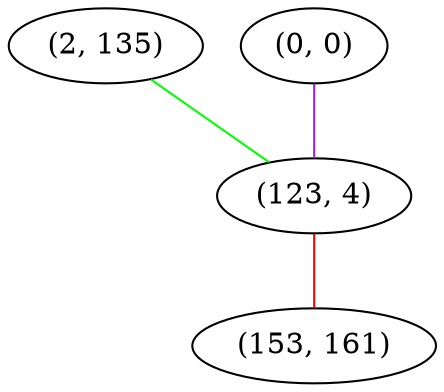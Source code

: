 graph "" {
"(2, 135)";
"(0, 0)";
"(123, 4)";
"(153, 161)";
"(2, 135)" -- "(123, 4)"  [color=green, key=0, weight=2];
"(0, 0)" -- "(123, 4)"  [color=purple, key=0, weight=4];
"(123, 4)" -- "(153, 161)"  [color=red, key=0, weight=1];
}
